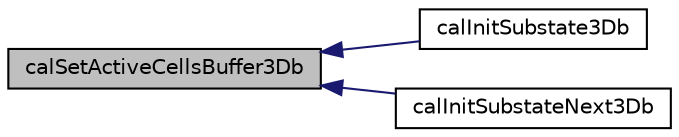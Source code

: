 digraph "calSetActiveCellsBuffer3Db"
{
  edge [fontname="Helvetica",fontsize="10",labelfontname="Helvetica",labelfontsize="10"];
  node [fontname="Helvetica",fontsize="10",shape=record];
  rankdir="LR";
  Node1 [label="calSetActiveCellsBuffer3Db",height=0.2,width=0.4,color="black", fillcolor="grey75", style="filled" fontcolor="black"];
  Node1 -> Node2 [dir="back",color="midnightblue",fontsize="10",style="solid",fontname="Helvetica"];
  Node2 [label="calInitSubstate3Db",height=0.2,width=0.4,color="black", fillcolor="white", style="filled",URL="$cal3_d_8h.html#aa82f306cf1f37d27161931e214cde80c",tooltip="Initializes a byte substate to a constant value; both the current and next matrices are initialized..."];
  Node1 -> Node3 [dir="back",color="midnightblue",fontsize="10",style="solid",fontname="Helvetica"];
  Node3 [label="calInitSubstateNext3Db",height=0.2,width=0.4,color="black", fillcolor="white", style="filled",URL="$cal3_d_8h.html#ad8bf4c1f9afea1daecaef16a1e3e1a56",tooltip="Initializes a the next buffer of a byte substate to a constant value. "];
}
